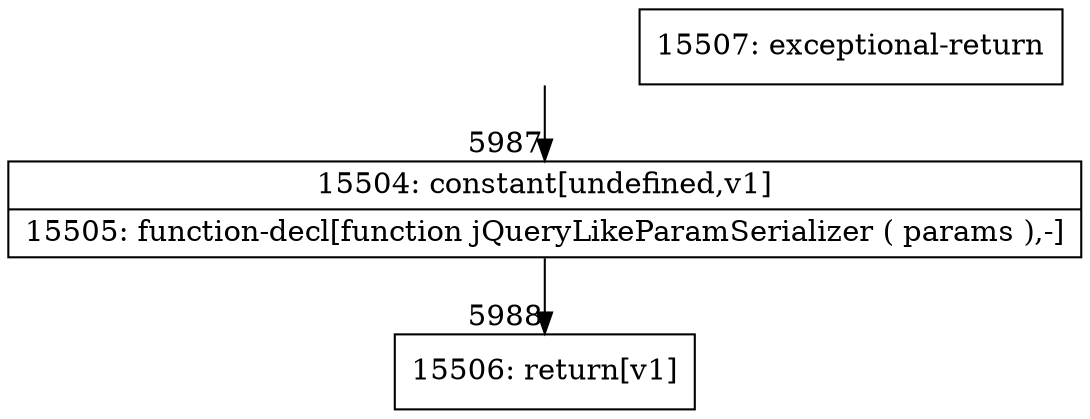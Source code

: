 digraph {
rankdir="TD"
BB_entry440[shape=none,label=""];
BB_entry440 -> BB5987 [tailport=s, headport=n, headlabel="    5987"]
BB5987 [shape=record label="{15504: constant[undefined,v1]|15505: function-decl[function jQueryLikeParamSerializer ( params ),-]}" ] 
BB5987 -> BB5988 [tailport=s, headport=n, headlabel="      5988"]
BB5988 [shape=record label="{15506: return[v1]}" ] 
BB5989 [shape=record label="{15507: exceptional-return}" ] 
//#$~ 9235
}
